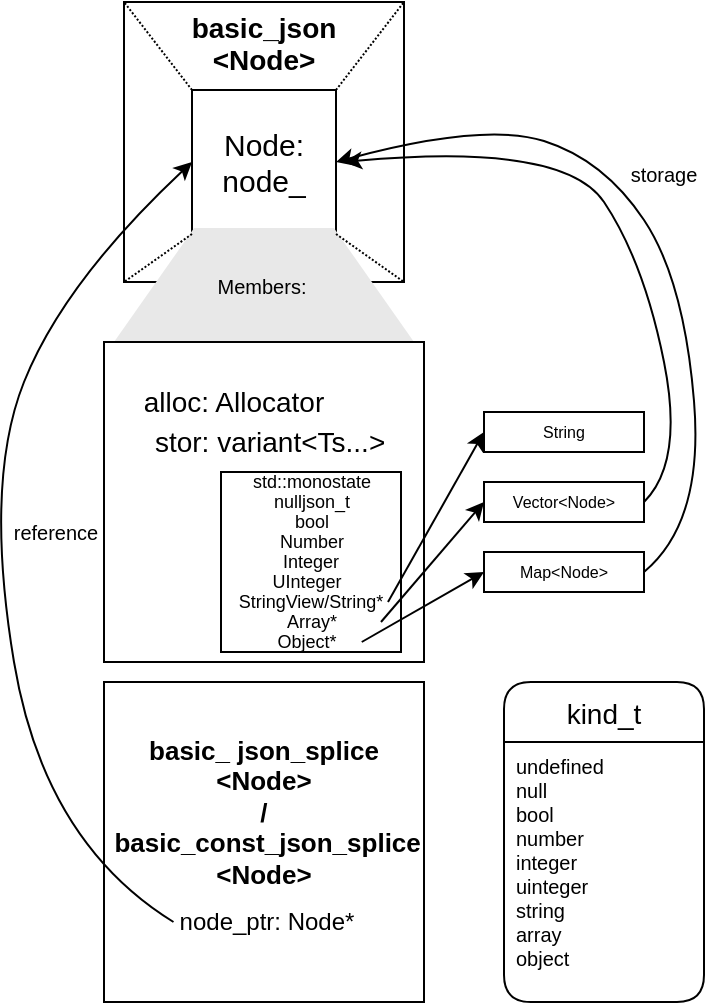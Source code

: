 <mxfile version="27.0.5">
  <diagram id="lIJEUWQ-_twGg7Zr5o4v" name="第 1 页">
    <mxGraphModel dx="816" dy="580" grid="1" gridSize="10" guides="1" tooltips="1" connect="1" arrows="1" fold="1" page="1" pageScale="1" pageWidth="827" pageHeight="1169" math="0" shadow="0">
      <root>
        <mxCell id="0" />
        <mxCell id="1" parent="0" />
        <mxCell id="4d0e_c4Dp6GidvuEtNqq-1" value="&lt;font style=&quot;font-size: 14px;&quot;&gt;&lt;b style=&quot;&quot;&gt;basic_json&lt;/b&gt;&lt;/font&gt;&lt;div&gt;&lt;font style=&quot;&quot;&gt;&lt;font style=&quot;font-size: 14px;&quot;&gt;&lt;b style=&quot;&quot;&gt;&amp;lt;Node&amp;gt;&lt;/b&gt;&lt;/font&gt;&lt;/font&gt;&lt;/div&gt;&lt;div&gt;&lt;font style=&quot;&quot;&gt;&lt;font style=&quot;font-size: 14px;&quot;&gt;&lt;b&gt;&lt;br&gt;&lt;/b&gt;&lt;/font&gt;&lt;/font&gt;&lt;/div&gt;&lt;div&gt;&lt;font style=&quot;&quot;&gt;&lt;font style=&quot;font-size: 14px;&quot;&gt;&lt;b&gt;&lt;br&gt;&lt;/b&gt;&lt;br&gt;&lt;br&gt;&lt;br&gt;&lt;/font&gt;&lt;br&gt;&lt;/font&gt;&lt;/div&gt;" style="whiteSpace=wrap;html=1;aspect=fixed;" parent="1" vertex="1">
          <mxGeometry x="310" y="380" width="140" height="140" as="geometry" />
        </mxCell>
        <mxCell id="4d0e_c4Dp6GidvuEtNqq-3" value="&lt;span style=&quot;font-size: 15px;&quot;&gt;Node:&lt;/span&gt;&lt;div&gt;&lt;span style=&quot;font-size: 15px;&quot;&gt;node_&lt;/span&gt;&lt;/div&gt;" style="whiteSpace=wrap;html=1;aspect=fixed;" parent="1" vertex="1">
          <mxGeometry x="344" y="424" width="72" height="72" as="geometry" />
        </mxCell>
        <mxCell id="4d0e_c4Dp6GidvuEtNqq-10" value="" style="shape=trapezoid;perimeter=trapezoidPerimeter;whiteSpace=wrap;html=1;fillColor=#E8E8E8;direction=east;strokeColor=none;size=0.267;" parent="1" vertex="1">
          <mxGeometry x="305" y="493" width="150" height="57" as="geometry" />
        </mxCell>
        <mxCell id="4d0e_c4Dp6GidvuEtNqq-13" value="" style="whiteSpace=wrap;html=1;aspect=fixed;fillColor=#FFFFFF;" parent="1" vertex="1">
          <mxGeometry x="300" y="550" width="160" height="160" as="geometry" />
        </mxCell>
        <mxCell id="4d0e_c4Dp6GidvuEtNqq-14" value="&lt;font style=&quot;font-size: 14px&quot;&gt;alloc: Allocator&lt;/font&gt;" style="text;html=1;strokeColor=none;fillColor=none;align=center;verticalAlign=middle;whiteSpace=wrap;rounded=0;" parent="1" vertex="1">
          <mxGeometry x="305" y="570" width="120" height="20" as="geometry" />
        </mxCell>
        <mxCell id="4d0e_c4Dp6GidvuEtNqq-15" value="&lt;font style=&quot;font-size: 7px ; line-height: 60%&quot;&gt;&lt;br&gt;&lt;/font&gt;" style="whiteSpace=wrap;html=1;aspect=fixed;fillColor=#FFFFFF;" parent="1" vertex="1">
          <mxGeometry x="358.5" y="615" width="90" height="90" as="geometry" />
        </mxCell>
        <mxCell id="4d0e_c4Dp6GidvuEtNqq-16" value="&lt;font style=&quot;font-size: 14px&quot;&gt;stor: variant&amp;lt;Ts...&amp;gt;&amp;nbsp;&lt;/font&gt;" style="text;html=1;strokeColor=none;fillColor=none;align=center;verticalAlign=middle;whiteSpace=wrap;rounded=0;" parent="1" vertex="1">
          <mxGeometry x="320" y="590" width="130" height="20" as="geometry" />
        </mxCell>
        <mxCell id="4d0e_c4Dp6GidvuEtNqq-17" value="&lt;font color=&quot;#000000&quot;&gt;Number&lt;/font&gt;" style="text;html=1;strokeColor=none;fillColor=none;align=center;verticalAlign=middle;whiteSpace=wrap;rounded=0;fontColor=#00CCCC;fontSize=9;" parent="1" vertex="1">
          <mxGeometry x="374.75" y="645" width="57.5" height="10" as="geometry" />
        </mxCell>
        <mxCell id="4d0e_c4Dp6GidvuEtNqq-18" value="&lt;font color=&quot;#000000&quot;&gt;StringView/String*&lt;/font&gt;" style="text;html=1;strokeColor=none;fillColor=none;align=center;verticalAlign=middle;whiteSpace=wrap;rounded=0;fontColor=#00CCCC;fontSize=9;" parent="1" vertex="1">
          <mxGeometry x="365" y="675" width="77" height="10" as="geometry" />
        </mxCell>
        <mxCell id="4d0e_c4Dp6GidvuEtNqq-19" value="&lt;font color=&quot;#000000&quot;&gt;Array*&lt;/font&gt;" style="text;html=1;strokeColor=none;fillColor=none;align=center;verticalAlign=middle;whiteSpace=wrap;rounded=0;fontColor=#00CCCC;fontSize=9;" parent="1" vertex="1">
          <mxGeometry x="368.5" y="685" width="70" height="10" as="geometry" />
        </mxCell>
        <mxCell id="4d0e_c4Dp6GidvuEtNqq-20" value="&lt;font color=&quot;#000000&quot;&gt;Object*&lt;/font&gt;" style="text;html=1;strokeColor=none;fillColor=none;align=center;verticalAlign=middle;whiteSpace=wrap;rounded=0;fontColor=#00CCCC;fontSize=9;" parent="1" vertex="1">
          <mxGeometry x="373.88" y="695" width="55" height="10" as="geometry" />
        </mxCell>
        <mxCell id="4d0e_c4Dp6GidvuEtNqq-21" value="&lt;font color=&quot;#000000&quot; style=&quot;font-size: 9px;&quot;&gt;UInteger&lt;/font&gt;" style="text;html=1;strokeColor=none;fillColor=none;align=center;verticalAlign=middle;whiteSpace=wrap;rounded=0;fontColor=#00CCCC;fontSize=9;" parent="1" vertex="1">
          <mxGeometry x="372.75" y="665" width="57.25" height="10" as="geometry" />
        </mxCell>
        <mxCell id="4d0e_c4Dp6GidvuEtNqq-22" value="&lt;font color=&quot;#000000&quot;&gt;Integer&lt;/font&gt;" style="text;html=1;strokeColor=none;fillColor=none;align=center;verticalAlign=middle;whiteSpace=wrap;rounded=0;fontColor=#00CCCC;fontSize=9;" parent="1" vertex="1">
          <mxGeometry x="377" y="655" width="53" height="10" as="geometry" />
        </mxCell>
        <mxCell id="4d0e_c4Dp6GidvuEtNqq-23" value="" style="endArrow=classic;html=1;fontSize=8;fontColor=#00CCCC;entryX=0;entryY=0.5;entryDx=0;entryDy=0;exitX=1;exitY=0.5;exitDx=0;exitDy=0;" parent="1" source="4d0e_c4Dp6GidvuEtNqq-18" target="4d0e_c4Dp6GidvuEtNqq-24" edge="1">
          <mxGeometry width="50" height="50" relative="1" as="geometry">
            <mxPoint x="425" y="615" as="sourcePoint" />
            <mxPoint x="489" y="600" as="targetPoint" />
          </mxGeometry>
        </mxCell>
        <mxCell id="4d0e_c4Dp6GidvuEtNqq-24" value="&lt;font color=&quot;#000000&quot;&gt;String&lt;/font&gt;" style="rounded=0;whiteSpace=wrap;html=1;fillColor=#FFFFFF;fontSize=8;fontColor=#00CCCC;" parent="1" vertex="1">
          <mxGeometry x="490" y="585" width="80" height="20" as="geometry" />
        </mxCell>
        <mxCell id="4d0e_c4Dp6GidvuEtNqq-25" value="&lt;font color=&quot;#000000&quot;&gt;Vector&amp;lt;Node&amp;gt;&lt;/font&gt;" style="rounded=0;whiteSpace=wrap;html=1;fillColor=#FFFFFF;fontSize=8;fontColor=#00CCCC;" parent="1" vertex="1">
          <mxGeometry x="490" y="620" width="80" height="20" as="geometry" />
        </mxCell>
        <mxCell id="4d0e_c4Dp6GidvuEtNqq-26" value="" style="endArrow=classic;html=1;fontSize=8;fontColor=#00CCCC;exitX=1;exitY=0.5;exitDx=0;exitDy=0;entryX=0;entryY=0.5;entryDx=0;entryDy=0;" parent="1" source="4d0e_c4Dp6GidvuEtNqq-19" target="4d0e_c4Dp6GidvuEtNqq-25" edge="1">
          <mxGeometry width="50" height="50" relative="1" as="geometry">
            <mxPoint x="480" y="630" as="sourcePoint" />
            <mxPoint x="530" y="580" as="targetPoint" />
          </mxGeometry>
        </mxCell>
        <mxCell id="4d0e_c4Dp6GidvuEtNqq-29" value="&lt;font color=&quot;#000000&quot;&gt;Map&amp;lt;Node&amp;gt;&lt;/font&gt;" style="rounded=0;whiteSpace=wrap;html=1;fillColor=#FFFFFF;fontSize=8;fontColor=#00CCCC;" parent="1" vertex="1">
          <mxGeometry x="490" y="655" width="80" height="20" as="geometry" />
        </mxCell>
        <mxCell id="4d0e_c4Dp6GidvuEtNqq-30" value="" style="endArrow=classic;html=1;fontSize=8;fontColor=#00CCCC;exitX=1;exitY=0.5;exitDx=0;exitDy=0;entryX=0;entryY=0.5;entryDx=0;entryDy=0;" parent="1" source="4d0e_c4Dp6GidvuEtNqq-20" target="4d0e_c4Dp6GidvuEtNqq-29" edge="1">
          <mxGeometry width="50" height="50" relative="1" as="geometry">
            <mxPoint x="530" y="720" as="sourcePoint" />
            <mxPoint x="580" y="670" as="targetPoint" />
          </mxGeometry>
        </mxCell>
        <mxCell id="4d0e_c4Dp6GidvuEtNqq-44" value="Members:" style="text;html=1;strokeColor=none;fillColor=none;align=center;verticalAlign=middle;whiteSpace=wrap;rounded=0;fontSize=10;fontColor=#000000;" parent="1" vertex="1">
          <mxGeometry x="344" y="511.5" width="70" height="20" as="geometry" />
        </mxCell>
        <mxCell id="4d0e_c4Dp6GidvuEtNqq-46" value="" style="whiteSpace=wrap;html=1;aspect=fixed;strokeWidth=1;fillColor=none;fontSize=10;fontColor=#000000;" parent="1" vertex="1">
          <mxGeometry x="300" y="720" width="160" height="160" as="geometry" />
        </mxCell>
        <mxCell id="4d0e_c4Dp6GidvuEtNqq-47" value="basic_ json_splice&lt;div&gt;&amp;lt;Node&amp;gt;&lt;br&gt;/&lt;br&gt;&amp;nbsp;basic_const_json_splice&lt;/div&gt;&lt;div&gt;&amp;lt;Node&amp;gt;&lt;/div&gt;" style="text;html=1;strokeColor=none;fillColor=none;align=center;verticalAlign=middle;whiteSpace=wrap;rounded=0;fontSize=13;fontColor=#000000;fontStyle=1;spacingTop=-1;spacing=-15;spacingLeft=0;" parent="1" vertex="1">
          <mxGeometry x="300" y="750" width="160" height="70" as="geometry" />
        </mxCell>
        <mxCell id="4d0e_c4Dp6GidvuEtNqq-48" value="node_ptr: Node*" style="text;html=1;strokeColor=none;fillColor=none;align=center;verticalAlign=middle;whiteSpace=wrap;rounded=0;fontSize=12;fontColor=#000000;" parent="1" vertex="1">
          <mxGeometry x="334.75" y="830" width="92.5" height="20" as="geometry" />
        </mxCell>
        <mxCell id="4d0e_c4Dp6GidvuEtNqq-51" value="" style="curved=1;endArrow=classic;html=1;fontSize=12;fontColor=#000000;exitX=1;exitY=0.5;exitDx=0;exitDy=0;" parent="1" source="4d0e_c4Dp6GidvuEtNqq-25" edge="1">
          <mxGeometry width="50" height="50" relative="1" as="geometry">
            <mxPoint x="600" y="585" as="sourcePoint" />
            <mxPoint x="420" y="460" as="targetPoint" />
            <Array as="points">
              <mxPoint x="590" y="610" />
              <mxPoint x="570" y="510" />
              <mxPoint x="530" y="450" />
            </Array>
          </mxGeometry>
        </mxCell>
        <mxCell id="4d0e_c4Dp6GidvuEtNqq-52" value="" style="curved=1;endArrow=classic;html=1;fontSize=12;fontColor=#000000;exitX=1;exitY=0.5;exitDx=0;exitDy=0;entryX=1;entryY=0.5;entryDx=0;entryDy=0;" parent="1" edge="1" target="4d0e_c4Dp6GidvuEtNqq-3">
          <mxGeometry width="50" height="50" relative="1" as="geometry">
            <mxPoint x="570" y="665" as="sourcePoint" />
            <mxPoint x="450.7" y="439.66" as="targetPoint" />
            <Array as="points">
              <mxPoint x="600" y="640" />
              <mxPoint x="590" y="519" />
              <mxPoint x="550" y="459" />
              <mxPoint x="490" y="440" />
            </Array>
          </mxGeometry>
        </mxCell>
        <mxCell id="4d0e_c4Dp6GidvuEtNqq-53" value="" style="endArrow=none;html=1;fontSize=12;fontColor=#000000;entryX=1;entryY=0;entryDx=0;entryDy=0;exitX=1;exitY=0;exitDx=0;exitDy=0;dashed=1;dashPattern=1 1;endFill=0;" parent="1" source="4d0e_c4Dp6GidvuEtNqq-3" target="4d0e_c4Dp6GidvuEtNqq-1" edge="1">
          <mxGeometry width="50" height="50" relative="1" as="geometry">
            <mxPoint x="430" y="480" as="sourcePoint" />
            <mxPoint x="480" y="430" as="targetPoint" />
          </mxGeometry>
        </mxCell>
        <mxCell id="4d0e_c4Dp6GidvuEtNqq-55" value="" style="endArrow=none;html=1;fontSize=12;fontColor=#000000;entryX=0;entryY=0;entryDx=0;entryDy=0;exitX=0;exitY=0;exitDx=0;exitDy=0;endFill=0;dashed=1;dashPattern=1 1;" parent="1" source="4d0e_c4Dp6GidvuEtNqq-3" target="4d0e_c4Dp6GidvuEtNqq-1" edge="1">
          <mxGeometry width="50" height="50" relative="1" as="geometry">
            <mxPoint x="426" y="449.0" as="sourcePoint" />
            <mxPoint x="460" y="390" as="targetPoint" />
          </mxGeometry>
        </mxCell>
        <mxCell id="4d0e_c4Dp6GidvuEtNqq-56" value="" style="endArrow=none;html=1;fontSize=12;fontColor=#000000;entryX=0;entryY=1;entryDx=0;entryDy=0;exitX=0;exitY=1;exitDx=0;exitDy=0;dashed=1;endFill=0;dashPattern=1 1;" parent="1" source="4d0e_c4Dp6GidvuEtNqq-3" target="4d0e_c4Dp6GidvuEtNqq-1" edge="1">
          <mxGeometry width="50" height="50" relative="1" as="geometry">
            <mxPoint x="354" y="449" as="sourcePoint" />
            <mxPoint x="320" y="390" as="targetPoint" />
          </mxGeometry>
        </mxCell>
        <mxCell id="4d0e_c4Dp6GidvuEtNqq-57" value="" style="endArrow=none;html=1;fontSize=12;fontColor=#000000;entryX=1;entryY=1;entryDx=0;entryDy=0;exitX=1;exitY=1;exitDx=0;exitDy=0;dashed=1;dashPattern=1 1;endFill=0;" parent="1" source="4d0e_c4Dp6GidvuEtNqq-3" target="4d0e_c4Dp6GidvuEtNqq-1" edge="1">
          <mxGeometry width="50" height="50" relative="1" as="geometry">
            <mxPoint x="426" y="449.0" as="sourcePoint" />
            <mxPoint x="460" y="390" as="targetPoint" />
          </mxGeometry>
        </mxCell>
        <mxCell id="4d0e_c4Dp6GidvuEtNqq-58" value="&lt;font style=&quot;font-size: 10px&quot;&gt;reference&lt;/font&gt;" style="text;html=1;strokeColor=none;fillColor=none;align=center;verticalAlign=middle;whiteSpace=wrap;rounded=0;fontSize=12;fontColor=#000000;" parent="1" vertex="1">
          <mxGeometry x="256" y="635" width="40" height="20" as="geometry" />
        </mxCell>
        <mxCell id="4d0e_c4Dp6GidvuEtNqq-59" value="&lt;font style=&quot;font-size: 10px&quot;&gt;storage&lt;/font&gt;" style="text;html=1;strokeColor=none;fillColor=none;align=center;verticalAlign=middle;whiteSpace=wrap;rounded=0;fontSize=12;fontColor=#000000;" parent="1" vertex="1">
          <mxGeometry x="560" y="456" width="40" height="20" as="geometry" />
        </mxCell>
        <mxCell id="4d0e_c4Dp6GidvuEtNqq-33" value="kind_t" style="swimlane;childLayout=stackLayout;horizontal=1;startSize=30;horizontalStack=0;rounded=1;fontSize=14;fontStyle=0;strokeWidth=1;resizeParent=0;resizeLast=1;shadow=0;dashed=0;align=center;spacing=2;fillColor=#FFFFFF;" parent="1" vertex="1">
          <mxGeometry x="500" y="720" width="100" height="160" as="geometry" />
        </mxCell>
        <mxCell id="4d0e_c4Dp6GidvuEtNqq-34" value="undefined&#xa;null&#xa;bool&#xa;number&#xa;integer&#xa;uinteger&#xa;string&#xa;array&#xa;object" style="align=left;strokeColor=none;fillColor=none;spacingLeft=4;fontSize=10;verticalAlign=top;resizable=0;rotatable=0;part=1;" parent="4d0e_c4Dp6GidvuEtNqq-33" vertex="1">
          <mxGeometry y="30" width="100" height="130" as="geometry" />
        </mxCell>
        <mxCell id="NkVWYoaP3t6U3612Lyfk-2" value="" style="curved=1;endArrow=classic;html=1;rounded=0;exitX=0;exitY=0.5;exitDx=0;exitDy=0;entryX=0;entryY=0.5;entryDx=0;entryDy=0;" edge="1" parent="1" source="4d0e_c4Dp6GidvuEtNqq-48" target="4d0e_c4Dp6GidvuEtNqq-3">
          <mxGeometry width="50" height="50" relative="1" as="geometry">
            <mxPoint x="170" y="595" as="sourcePoint" />
            <mxPoint x="220" y="545" as="targetPoint" />
            <Array as="points">
              <mxPoint x="270" y="800" />
              <mxPoint x="240" y="620" />
              <mxPoint x="280" y="520" />
            </Array>
          </mxGeometry>
        </mxCell>
        <mxCell id="NkVWYoaP3t6U3612Lyfk-4" value="&lt;font color=&quot;#000000&quot;&gt;std::monostate&lt;/font&gt;" style="text;html=1;strokeColor=none;fillColor=none;align=center;verticalAlign=middle;whiteSpace=wrap;rounded=0;fontColor=#00CCCC;fontSize=9;" vertex="1" parent="1">
          <mxGeometry x="374.75" y="615" width="57.5" height="10" as="geometry" />
        </mxCell>
        <mxCell id="NkVWYoaP3t6U3612Lyfk-5" value="&lt;font color=&quot;#000000&quot;&gt;nulljson_t&lt;/font&gt;" style="text;html=1;strokeColor=none;fillColor=none;align=center;verticalAlign=middle;whiteSpace=wrap;rounded=0;fontColor=#00CCCC;fontSize=9;" vertex="1" parent="1">
          <mxGeometry x="374.75" y="625" width="57.5" height="10" as="geometry" />
        </mxCell>
        <mxCell id="NkVWYoaP3t6U3612Lyfk-6" value="&lt;font color=&quot;#000000&quot;&gt;bool&lt;/font&gt;" style="text;html=1;strokeColor=none;fillColor=none;align=center;verticalAlign=middle;whiteSpace=wrap;rounded=0;fontColor=#00CCCC;fontSize=9;" vertex="1" parent="1">
          <mxGeometry x="374.75" y="635" width="57.5" height="10" as="geometry" />
        </mxCell>
      </root>
    </mxGraphModel>
  </diagram>
</mxfile>
